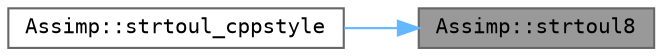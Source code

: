 digraph "Assimp::strtoul8"
{
 // LATEX_PDF_SIZE
  bgcolor="transparent";
  edge [fontname=Terminal,fontsize=10,labelfontname=Helvetica,labelfontsize=10];
  node [fontname=Terminal,fontsize=10,shape=box,height=0.2,width=0.4];
  rankdir="RL";
  Node1 [label="Assimp::strtoul8",height=0.2,width=0.4,color="gray40", fillcolor="grey60", style="filled", fontcolor="black",tooltip=" "];
  Node1 -> Node2 [dir="back",color="steelblue1",style="solid"];
  Node2 [label="Assimp::strtoul_cppstyle",height=0.2,width=0.4,color="grey40", fillcolor="white", style="filled",URL="$namespace_assimp.html#a90b8b671fcfb5f9c2c1be40056cdef27",tooltip=" "];
}
